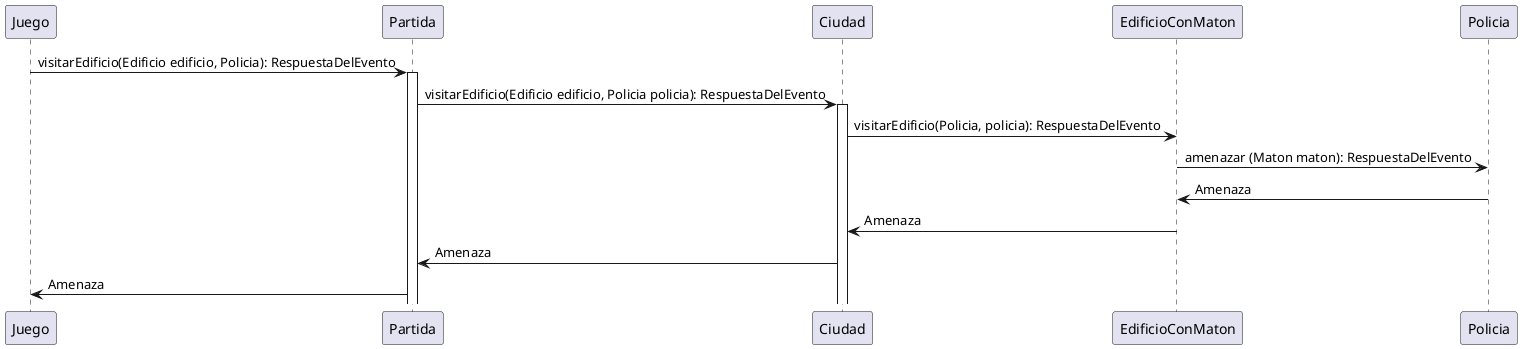 @startuml
Juego -> Partida++: visitarEdificio(Edificio edificio, Policia): RespuestaDelEvento
Partida -> Ciudad++ : visitarEdificio(Edificio edificio, Policia policia): RespuestaDelEvento
Ciudad -> EdificioConMaton : visitarEdificio(Policia, policia): RespuestaDelEvento
EdificioConMaton -> Policia: amenazar (Maton maton): RespuestaDelEvento
Policia -> EdificioConMaton : Amenaza
EdificioConMaton -> Ciudad : Amenaza
Ciudad -> Partida : Amenaza
Partida -> Juego : Amenaza

@enduml